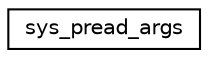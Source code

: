 digraph "Graphical Class Hierarchy"
{
 // LATEX_PDF_SIZE
  edge [fontname="Helvetica",fontsize="10",labelfontname="Helvetica",labelfontsize="10"];
  node [fontname="Helvetica",fontsize="10",shape=record];
  rankdir="LR";
  Node0 [label="sys_pread_args",height=0.2,width=0.4,color="black", fillcolor="white", style="filled",URL="$structsys__pread__args.html",tooltip=" "];
}
